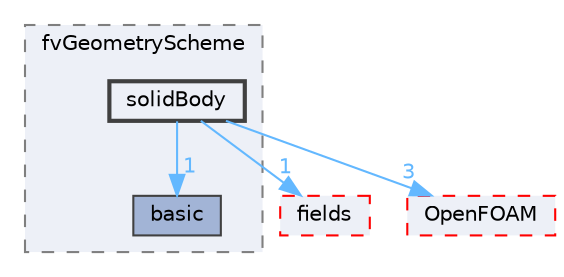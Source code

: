 digraph "src/finiteVolume/fvMesh/fvGeometryScheme/solidBody"
{
 // LATEX_PDF_SIZE
  bgcolor="transparent";
  edge [fontname=Helvetica,fontsize=10,labelfontname=Helvetica,labelfontsize=10];
  node [fontname=Helvetica,fontsize=10,shape=box,height=0.2,width=0.4];
  compound=true
  subgraph clusterdir_23fb0b47e4124cc307f45775cb60f82a {
    graph [ bgcolor="#edf0f7", pencolor="grey50", label="fvGeometryScheme", fontname=Helvetica,fontsize=10 style="filled,dashed", URL="dir_23fb0b47e4124cc307f45775cb60f82a.html",tooltip=""]
  dir_a0ba90d6a585c824f0244623b0eb9307 [label="basic", fillcolor="#a2b4d6", color="grey25", style="filled", URL="dir_a0ba90d6a585c824f0244623b0eb9307.html",tooltip=""];
  dir_f6bc25f312b01f719aae8839a5d1e99e [label="solidBody", fillcolor="#edf0f7", color="grey25", style="filled,bold", URL="dir_f6bc25f312b01f719aae8839a5d1e99e.html",tooltip=""];
  }
  dir_25ab4a83a983f7bb7a38b7f63bb141b7 [label="fields", fillcolor="#edf0f7", color="red", style="filled,dashed", URL="dir_25ab4a83a983f7bb7a38b7f63bb141b7.html",tooltip=""];
  dir_c5473ff19b20e6ec4dfe5c310b3778a8 [label="OpenFOAM", fillcolor="#edf0f7", color="red", style="filled,dashed", URL="dir_c5473ff19b20e6ec4dfe5c310b3778a8.html",tooltip=""];
  dir_f6bc25f312b01f719aae8839a5d1e99e->dir_25ab4a83a983f7bb7a38b7f63bb141b7 [headlabel="1", labeldistance=1.5 headhref="dir_003621_001332.html" href="dir_003621_001332.html" color="steelblue1" fontcolor="steelblue1"];
  dir_f6bc25f312b01f719aae8839a5d1e99e->dir_a0ba90d6a585c824f0244623b0eb9307 [headlabel="1", labeldistance=1.5 headhref="dir_003621_000209.html" href="dir_003621_000209.html" color="steelblue1" fontcolor="steelblue1"];
  dir_f6bc25f312b01f719aae8839a5d1e99e->dir_c5473ff19b20e6ec4dfe5c310b3778a8 [headlabel="3", labeldistance=1.5 headhref="dir_003621_002695.html" href="dir_003621_002695.html" color="steelblue1" fontcolor="steelblue1"];
}
